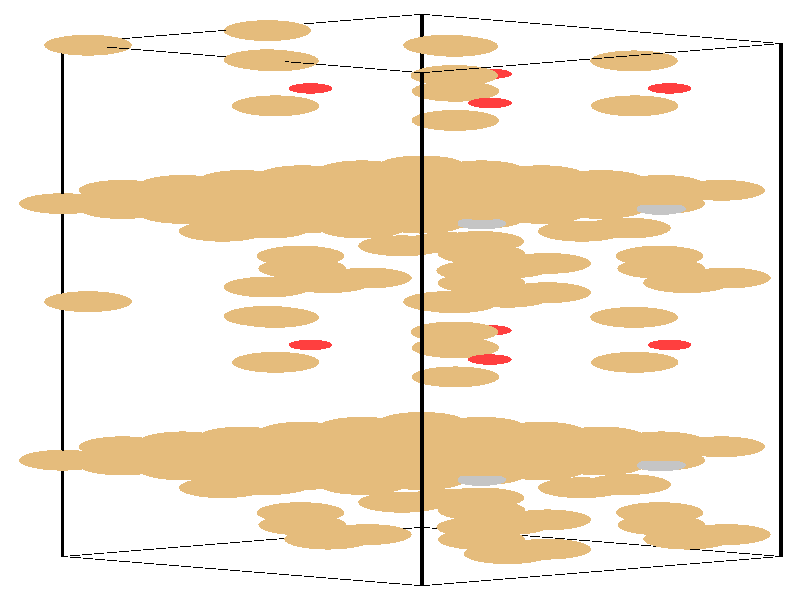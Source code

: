 #include "colors.inc"
#include "finish.inc"

global_settings {assumed_gamma 1 max_trace_level 6}
background {color White}
camera {orthographic
  right -24.13*x up 76.08*y
  direction 1.00*z
  location <0,0,50.00> look_at <0,0,0>}
light_source {<  2.00,   3.00,  40.00> color White
  area_light <0.70, 0, 0>, <0, 0.70, 0>, 3, 3
  adaptive 1 jitter}

#declare simple = finish {phong 0.7}
#declare pale = finish {ambient .5 diffuse .85 roughness .001 specular 0.200 }
#declare intermediate = finish {ambient 0.3 diffuse 0.6 specular 0.10 roughness 0.04 }
#declare vmd = finish {ambient .0 diffuse .65 phong 0.1 phong_size 40. specular 0.500 }
#declare jmol = finish {ambient .2 diffuse .6 specular 1 roughness .001 metallic}
#declare ase2 = finish {ambient 0.05 brilliance 3 diffuse 0.6 metallic specular 0.70 roughness 0.04 reflection 0.15}
#declare ase3 = finish {ambient .15 brilliance 2 diffuse .6 metallic specular 1. roughness .001 reflection .0}
#declare glass = finish {ambient .05 diffuse .3 specular 1. roughness .001}
#declare glass2 = finish {ambient .0 diffuse .3 specular 1. reflection .25 roughness .001}
#declare Rcell = 0.050;
#declare Rbond = 0.100;

#macro atom(LOC, R, COL, TRANS, FIN)
  sphere{LOC, R texture{pigment{color COL transmit TRANS} finish{FIN}}}
#end
#macro constrain(LOC, R, COL, TRANS FIN)
union{torus{R, Rcell rotate 45*z texture{pigment{color COL transmit TRANS} finish{FIN}}}
      torus{R, Rcell rotate -45*z texture{pigment{color COL transmit TRANS} finish{FIN}}}
      translate LOC}
#end

cylinder {<-10.17, -32.52, -33.83>, <  0.66, -36.23, -23.65>, Rcell pigment {Black}}
cylinder {<  0.66, -28.82, -44.00>, < 11.49, -32.52, -33.83>, Rcell pigment {Black}}
cylinder {<  0.66,  36.23, -20.33>, < 11.49,  32.52, -10.15>, Rcell pigment {Black}}
cylinder {<-10.17,  32.52, -10.15>, <  0.66,  28.82,   0.03>, Rcell pigment {Black}}
cylinder {<-10.17, -32.52, -33.83>, <  0.66, -28.82, -44.00>, Rcell pigment {Black}}
cylinder {<  0.66, -36.23, -23.65>, < 11.49, -32.52, -33.83>, Rcell pigment {Black}}
cylinder {<  0.66,  28.82,   0.03>, < 11.49,  32.52, -10.15>, Rcell pigment {Black}}
cylinder {<-10.17,  32.52, -10.15>, <  0.66,  36.23, -20.33>, Rcell pigment {Black}}
cylinder {<-10.17, -32.52, -33.83>, <-10.17,  32.52, -10.15>, Rcell pigment {Black}}
cylinder {<  0.66, -36.23, -23.65>, <  0.66,  28.82,   0.03>, Rcell pigment {Black}}
cylinder {< 11.49, -32.52, -33.83>, < 11.49,  32.52, -10.15>, Rcell pigment {Black}}
cylinder {<  0.66, -28.82, -44.00>, <  0.66,  36.23, -20.33>, Rcell pigment {Black}}
atom(<-10.17, -20.31, -29.38>, 1.32, rgb <0.78, 0.50, 0.20>, 0.0, ase3) // #0 
atom(< -8.37, -20.92, -27.68>, 1.32, rgb <0.78, 0.50, 0.20>, 0.0, ase3) // #1 
atom(< -6.56, -21.54, -25.99>, 1.32, rgb <0.78, 0.50, 0.20>, 0.0, ase3) // #2 
atom(< -8.37, -19.69, -31.08>, 1.32, rgb <0.78, 0.50, 0.20>, 0.0, ase3) // #3 
atom(< -6.56, -20.31, -29.38>, 1.32, rgb <0.78, 0.50, 0.20>, 0.0, ase3) // #4 
atom(< -4.76, -20.92, -27.68>, 1.32, rgb <0.78, 0.50, 0.20>, 0.0, ase3) // #5 
atom(< -6.56, -19.07, -32.77>, 1.32, rgb <0.78, 0.50, 0.20>, 0.0, ase3) // #6 
atom(< -4.76, -19.69, -31.08>, 1.32, rgb <0.78, 0.50, 0.20>, 0.0, ase3) // #7 
atom(< -2.95, -20.31, -29.38>, 1.32, rgb <0.78, 0.50, 0.20>, 0.0, ase3) // #8 
atom(< -8.37, -18.61, -28.76>, 1.32, rgb <0.78, 0.50, 0.20>, 0.0, ase3) // #9 
atom(< -6.56, -19.23, -27.07>, 1.32, rgb <0.78, 0.50, 0.20>, 0.0, ase3) // #10 
atom(< -4.76, -19.85, -25.37>, 1.32, rgb <0.78, 0.50, 0.20>, 0.0, ase3) // #11 
atom(< -6.56, -17.99, -30.46>, 1.32, rgb <0.78, 0.50, 0.20>, 0.0, ase3) // #12 
atom(< -4.76, -18.61, -28.76>, 1.32, rgb <0.78, 0.50, 0.20>, 0.0, ase3) // #13 
atom(< -2.95, -19.23, -27.07>, 1.32, rgb <0.78, 0.50, 0.20>, 0.0, ase3) // #14 
atom(< -4.76, -17.38, -32.15>, 1.32, rgb <0.78, 0.50, 0.20>, 0.0, ase3) // #15 
atom(< -2.95, -17.99, -30.46>, 1.32, rgb <0.78, 0.50, 0.20>, 0.0, ase3) // #16 
atom(< -1.14, -18.61, -28.76>, 1.32, rgb <0.78, 0.50, 0.20>, 0.0, ase3) // #17 
atom(< -3.77,  -2.20, -20.31>, 1.32, rgb <0.78, 0.50, 0.20>, 0.0, ase3) // #18 
atom(<  3.24,   0.35, -18.38>, 1.32, rgb <0.78, 0.50, 0.20>, 0.0, ase3) // #19 
atom(<  1.42,  -0.21, -21.92>, 1.32, rgb <0.78, 0.50, 0.20>, 0.0, ase3) // #20 
atom(<  1.43,  10.97, -27.36>, 1.32, rgb <0.78, 0.50, 0.20>, 0.0, ase3) // #21 
atom(< -5.35,   8.72, -15.12>, 1.32, rgb <0.78, 0.50, 0.20>, 0.0, ase3) // #22 
atom(< -2.95,   4.00, -16.84>, 1.32, rgb <0.78, 0.50, 0.20>, 0.0, ase3) // #23 
atom(< -0.97,   2.79, -19.34>, 1.32, rgb <0.78, 0.50, 0.20>, 0.0, ase3) // #24 
atom(<  7.83,   5.57, -20.84>, 1.32, rgb <0.78, 0.50, 0.20>, 0.0, ase3) // #25 
atom(< -3.75,  -7.90, -20.56>, 1.32, rgb <0.78, 0.50, 0.20>, 0.0, ase3) // #26 
atom(<  2.71,  -7.55, -19.38>, 0.66, rgb <1.00, 0.05, 0.05>, 0.0, ase3) // #27 
atom(< -2.97, -20.96, -27.19>, 0.76, rgb <0.56, 0.56, 0.56>, 0.0, ase3) // #28 
atom(<-10.17,  12.22, -17.54>, 1.32, rgb <0.78, 0.50, 0.20>, 0.0, ase3) // #29 
atom(< -8.37,  11.60, -15.85>, 1.32, rgb <0.78, 0.50, 0.20>, 0.0, ase3) // #30 
atom(< -6.56,  10.98, -14.15>, 1.32, rgb <0.78, 0.50, 0.20>, 0.0, ase3) // #31 
atom(< -8.37,  12.83, -19.24>, 1.32, rgb <0.78, 0.50, 0.20>, 0.0, ase3) // #32 
atom(< -6.56,  12.22, -17.54>, 1.32, rgb <0.78, 0.50, 0.20>, 0.0, ase3) // #33 
atom(< -4.76,  11.60, -15.85>, 1.32, rgb <0.78, 0.50, 0.20>, 0.0, ase3) // #34 
atom(< -6.56,  13.45, -20.93>, 1.32, rgb <0.78, 0.50, 0.20>, 0.0, ase3) // #35 
atom(< -4.76,  12.83, -19.24>, 1.32, rgb <0.78, 0.50, 0.20>, 0.0, ase3) // #36 
atom(< -2.95,  12.22, -17.54>, 1.32, rgb <0.78, 0.50, 0.20>, 0.0, ase3) // #37 
atom(< -8.37,  13.91, -16.92>, 1.32, rgb <0.78, 0.50, 0.20>, 0.0, ase3) // #38 
atom(< -6.56,  13.29, -15.23>, 1.32, rgb <0.78, 0.50, 0.20>, 0.0, ase3) // #39 
atom(< -4.76,  12.68, -13.53>, 1.32, rgb <0.78, 0.50, 0.20>, 0.0, ase3) // #40 
atom(< -6.56,  14.53, -18.62>, 1.32, rgb <0.78, 0.50, 0.20>, 0.0, ase3) // #41 
atom(< -4.76,  13.91, -16.92>, 1.32, rgb <0.78, 0.50, 0.20>, 0.0, ase3) // #42 
atom(< -2.95,  13.29, -15.23>, 1.32, rgb <0.78, 0.50, 0.20>, 0.0, ase3) // #43 
atom(< -4.76,  15.15, -20.32>, 1.32, rgb <0.78, 0.50, 0.20>, 0.0, ase3) // #44 
atom(< -2.95,  14.53, -18.62>, 1.32, rgb <0.78, 0.50, 0.20>, 0.0, ase3) // #45 
atom(< -1.14,  13.91, -16.92>, 1.32, rgb <0.78, 0.50, 0.20>, 0.0, ase3) // #46 
atom(< -3.77,  30.32,  -8.47>, 1.32, rgb <0.78, 0.50, 0.20>, 0.0, ase3) // #47 
atom(<  3.24, -32.17, -30.22>, 1.32, rgb <0.78, 0.50, 0.20>, 0.0, ase3) // #48 
atom(<  1.42,  32.31, -10.08>, 1.32, rgb <0.78, 0.50, 0.20>, 0.0, ase3) // #49 
atom(<  1.43, -21.55, -39.20>, 1.32, rgb <0.78, 0.50, 0.20>, 0.0, ase3) // #50 
atom(< -5.35, -23.80, -26.96>, 1.32, rgb <0.78, 0.50, 0.20>, 0.0, ase3) // #51 
atom(< -2.95, -28.52, -28.68>, 1.32, rgb <0.78, 0.50, 0.20>, 0.0, ase3) // #52 
atom(< -0.97, -29.74, -31.18>, 1.32, rgb <0.78, 0.50, 0.20>, 0.0, ase3) // #53 
atom(<  7.83, -26.96, -32.68>, 1.32, rgb <0.78, 0.50, 0.20>, 0.0, ase3) // #54 
atom(< -3.75,  24.62,  -8.72>, 1.32, rgb <0.78, 0.50, 0.20>, 0.0, ase3) // #55 
atom(<  2.71,  24.98,  -7.54>, 0.66, rgb <1.00, 0.05, 0.05>, 0.0, ase3) // #56 
atom(< -2.97,  11.56, -15.36>, 0.76, rgb <0.56, 0.56, 0.56>, 0.0, ase3) // #57 
atom(< -4.76, -18.45, -34.47>, 1.32, rgb <0.78, 0.50, 0.20>, 0.0, ase3) // #58 
atom(< -2.95, -19.07, -32.77>, 1.32, rgb <0.78, 0.50, 0.20>, 0.0, ase3) // #59 
atom(< -1.15, -19.69, -31.08>, 1.32, rgb <0.78, 0.50, 0.20>, 0.0, ase3) // #60 
atom(< -2.95, -17.84, -36.16>, 1.32, rgb <0.78, 0.50, 0.20>, 0.0, ase3) // #61 
atom(< -1.15, -18.45, -34.47>, 1.32, rgb <0.78, 0.50, 0.20>, 0.0, ase3) // #62 
atom(<  0.66, -19.07, -32.77>, 1.32, rgb <0.78, 0.50, 0.20>, 0.0, ase3) // #63 
atom(< -1.15, -17.22, -37.86>, 1.32, rgb <0.78, 0.50, 0.20>, 0.0, ase3) // #64 
atom(<  0.66, -17.84, -36.16>, 1.32, rgb <0.78, 0.50, 0.20>, 0.0, ase3) // #65 
atom(<  2.46, -18.45, -34.47>, 1.32, rgb <0.78, 0.50, 0.20>, 0.0, ase3) // #66 
atom(< -2.95, -16.76, -33.85>, 1.32, rgb <0.78, 0.50, 0.20>, 0.0, ase3) // #67 
atom(< -1.15, -17.38, -32.15>, 1.32, rgb <0.78, 0.50, 0.20>, 0.0, ase3) // #68 
atom(<  0.66, -17.99, -30.46>, 1.32, rgb <0.78, 0.50, 0.20>, 0.0, ase3) // #69 
atom(< -1.15, -16.14, -35.55>, 1.32, rgb <0.78, 0.50, 0.20>, 0.0, ase3) // #70 
atom(<  0.66, -16.76, -33.85>, 1.32, rgb <0.78, 0.50, 0.20>, 0.0, ase3) // #71 
atom(<  2.46, -17.38, -32.15>, 1.32, rgb <0.78, 0.50, 0.20>, 0.0, ase3) // #72 
atom(<  0.66, -15.52, -37.24>, 1.32, rgb <0.78, 0.50, 0.20>, 0.0, ase3) // #73 
atom(<  2.46, -16.14, -35.55>, 1.32, rgb <0.78, 0.50, 0.20>, 0.0, ase3) // #74 
atom(<  4.27, -16.76, -33.85>, 1.32, rgb <0.78, 0.50, 0.20>, 0.0, ase3) // #75 
atom(<  1.64,  -0.35, -25.40>, 1.32, rgb <0.78, 0.50, 0.20>, 0.0, ase3) // #76 
atom(<  8.66,   2.20, -23.47>, 1.32, rgb <0.78, 0.50, 0.20>, 0.0, ase3) // #77 
atom(< -4.00,  -2.07, -16.83>, 1.32, rgb <0.78, 0.50, 0.20>, 0.0, ase3) // #78 
atom(< -3.98,   9.12, -22.27>, 1.32, rgb <0.78, 0.50, 0.20>, 0.0, ase3) // #79 
atom(<  0.06,  10.57, -20.21>, 1.32, rgb <0.78, 0.50, 0.20>, 0.0, ase3) // #80 
atom(<  2.46,   5.86, -21.93>, 1.32, rgb <0.78, 0.50, 0.20>, 0.0, ase3) // #81 
atom(<  4.44,   4.64, -24.43>, 1.32, rgb <0.78, 0.50, 0.20>, 0.0, ase3) // #82 
atom(<  2.42,   3.72, -15.75>, 1.32, rgb <0.78, 0.50, 0.20>, 0.0, ase3) // #83 
atom(<  1.67,  -6.05, -25.65>, 1.32, rgb <0.78, 0.50, 0.20>, 0.0, ase3) // #84 
atom(<  8.13,  -5.70, -24.47>, 0.66, rgb <1.00, 0.05, 0.05>, 0.0, ase3) // #85 
atom(<  2.45, -19.11, -32.28>, 0.76, rgb <0.56, 0.56, 0.56>, 0.0, ase3) // #86 
atom(< -4.76,  14.07, -22.63>, 1.32, rgb <0.78, 0.50, 0.20>, 0.0, ase3) // #87 
atom(< -2.95,  13.45, -20.93>, 1.32, rgb <0.78, 0.50, 0.20>, 0.0, ase3) // #88 
atom(< -1.15,  12.83, -19.24>, 1.32, rgb <0.78, 0.50, 0.20>, 0.0, ase3) // #89 
atom(< -2.95,  14.69, -24.33>, 1.32, rgb <0.78, 0.50, 0.20>, 0.0, ase3) // #90 
atom(< -1.15,  14.07, -22.63>, 1.32, rgb <0.78, 0.50, 0.20>, 0.0, ase3) // #91 
atom(<  0.66,  13.45, -20.93>, 1.32, rgb <0.78, 0.50, 0.20>, 0.0, ase3) // #92 
atom(< -1.15,  15.30, -26.02>, 1.32, rgb <0.78, 0.50, 0.20>, 0.0, ase3) // #93 
atom(<  0.66,  14.69, -24.33>, 1.32, rgb <0.78, 0.50, 0.20>, 0.0, ase3) // #94 
atom(<  2.46,  14.07, -22.63>, 1.32, rgb <0.78, 0.50, 0.20>, 0.0, ase3) // #95 
atom(< -2.95,  15.76, -22.01>, 1.32, rgb <0.78, 0.50, 0.20>, 0.0, ase3) // #96 
atom(< -1.15,  15.15, -20.32>, 1.32, rgb <0.78, 0.50, 0.20>, 0.0, ase3) // #97 
atom(<  0.66,  14.53, -18.62>, 1.32, rgb <0.78, 0.50, 0.20>, 0.0, ase3) // #98 
atom(< -1.15,  16.38, -23.71>, 1.32, rgb <0.78, 0.50, 0.20>, 0.0, ase3) // #99 
atom(<  0.66,  15.76, -22.01>, 1.32, rgb <0.78, 0.50, 0.20>, 0.0, ase3) // #100 
atom(<  2.46,  15.15, -20.32>, 1.32, rgb <0.78, 0.50, 0.20>, 0.0, ase3) // #101 
atom(<  0.66,  17.00, -25.41>, 1.32, rgb <0.78, 0.50, 0.20>, 0.0, ase3) // #102 
atom(<  2.46,  16.38, -23.71>, 1.32, rgb <0.78, 0.50, 0.20>, 0.0, ase3) // #103 
atom(<  4.27,  15.76, -22.01>, 1.32, rgb <0.78, 0.50, 0.20>, 0.0, ase3) // #104 
atom(<  1.64,  32.17, -13.56>, 1.32, rgb <0.78, 0.50, 0.20>, 0.0, ase3) // #105 
atom(<  8.66, -30.32, -35.31>, 1.32, rgb <0.78, 0.50, 0.20>, 0.0, ase3) // #106 
atom(< -4.00,  30.46,  -4.99>, 1.32, rgb <0.78, 0.50, 0.20>, 0.0, ase3) // #107 
atom(< -3.98, -23.40, -34.11>, 1.32, rgb <0.78, 0.50, 0.20>, 0.0, ase3) // #108 
atom(<  0.06, -21.95, -32.04>, 1.32, rgb <0.78, 0.50, 0.20>, 0.0, ase3) // #109 
atom(<  2.46, -26.67, -33.77>, 1.32, rgb <0.78, 0.50, 0.20>, 0.0, ase3) // #110 
atom(<  4.44, -27.88, -36.27>, 1.32, rgb <0.78, 0.50, 0.20>, 0.0, ase3) // #111 
atom(<  2.42, -28.81, -27.59>, 1.32, rgb <0.78, 0.50, 0.20>, 0.0, ase3) // #112 
atom(<  1.67,  26.47, -13.81>, 1.32, rgb <0.78, 0.50, 0.20>, 0.0, ase3) // #113 
atom(<  8.13,  26.83, -12.63>, 0.66, rgb <1.00, 0.05, 0.05>, 0.0, ase3) // #114 
atom(<  2.45,  13.42, -20.44>, 0.76, rgb <0.56, 0.56, 0.56>, 0.0, ase3) // #115 
atom(< -4.76, -22.16, -24.29>, 1.32, rgb <0.78, 0.50, 0.20>, 0.0, ase3) // #116 
atom(< -2.95, -22.78, -22.59>, 1.32, rgb <0.78, 0.50, 0.20>, 0.0, ase3) // #117 
atom(< -1.14, -23.39, -20.90>, 1.32, rgb <0.78, 0.50, 0.20>, 0.0, ase3) // #118 
atom(< -2.95, -21.54, -25.99>, 1.32, rgb <0.78, 0.50, 0.20>, 0.0, ase3) // #119 
atom(< -1.15, -22.16, -24.29>, 1.32, rgb <0.78, 0.50, 0.20>, 0.0, ase3) // #120 
atom(<  0.66, -22.78, -22.59>, 1.32, rgb <0.78, 0.50, 0.20>, 0.0, ase3) // #121 
atom(< -1.15, -20.92, -27.68>, 1.32, rgb <0.78, 0.50, 0.20>, 0.0, ase3) // #122 
atom(<  0.66, -21.54, -25.99>, 1.32, rgb <0.78, 0.50, 0.20>, 0.0, ase3) // #123 
atom(<  2.46, -22.16, -24.29>, 1.32, rgb <0.78, 0.50, 0.20>, 0.0, ase3) // #124 
atom(< -2.95, -20.46, -23.67>, 1.32, rgb <0.78, 0.50, 0.20>, 0.0, ase3) // #125 
atom(< -1.15, -21.08, -21.98>, 1.32, rgb <0.78, 0.50, 0.20>, 0.0, ase3) // #126 
atom(<  0.66, -21.70, -20.28>, 1.32, rgb <0.78, 0.50, 0.20>, 0.0, ase3) // #127 
atom(< -1.15, -19.85, -25.37>, 1.32, rgb <0.78, 0.50, 0.20>, 0.0, ase3) // #128 
atom(<  0.66, -20.46, -23.67>, 1.32, rgb <0.78, 0.50, 0.20>, 0.0, ase3) // #129 
atom(<  2.46, -21.08, -21.98>, 1.32, rgb <0.78, 0.50, 0.20>, 0.0, ase3) // #130 
atom(<  0.66, -19.23, -27.07>, 1.32, rgb <0.78, 0.50, 0.20>, 0.0, ase3) // #131 
atom(<  2.46, -19.85, -25.37>, 1.32, rgb <0.78, 0.50, 0.20>, 0.0, ase3) // #132 
atom(<  4.27, -20.46, -23.67>, 1.32, rgb <0.78, 0.50, 0.20>, 0.0, ase3) // #133 
atom(<  1.64,  -4.05, -15.22>, 1.32, rgb <0.78, 0.50, 0.20>, 0.0, ase3) // #134 
atom(< -2.17,   2.20, -23.47>, 1.32, rgb <0.78, 0.50, 0.20>, 0.0, ase3) // #135 
atom(< -4.00,   1.64, -27.00>, 1.32, rgb <0.78, 0.50, 0.20>, 0.0, ase3) // #136 
atom(<  6.85,   9.12, -22.27>, 1.32, rgb <0.78, 0.50, 0.20>, 0.0, ase3) // #137 
atom(<  0.06,   6.87, -10.03>, 1.32, rgb <0.78, 0.50, 0.20>, 0.0, ase3) // #138 
atom(<  2.46,   2.15, -11.76>, 1.32, rgb <0.78, 0.50, 0.20>, 0.0, ase3) // #139 
atom(<  4.44,   0.93, -14.25>, 1.32, rgb <0.78, 0.50, 0.20>, 0.0, ase3) // #140 
atom(<  2.42,   7.42, -25.93>, 1.32, rgb <0.78, 0.50, 0.20>, 0.0, ase3) // #141 
atom(<  1.67,  -9.75, -15.47>, 1.32, rgb <0.78, 0.50, 0.20>, 0.0, ase3) // #142 
atom(< -2.70,  -5.70, -24.47>, 0.66, rgb <1.00, 0.05, 0.05>, 0.0, ase3) // #143 
atom(<  2.45, -22.81, -22.10>, 0.76, rgb <0.56, 0.56, 0.56>, 0.0, ase3) // #144 
atom(< -4.76,  10.36, -12.45>, 1.32, rgb <0.78, 0.50, 0.20>, 0.0, ase3) // #145 
atom(< -2.95,   9.75, -10.76>, 1.32, rgb <0.78, 0.50, 0.20>, 0.0, ase3) // #146 
atom(< -1.14,   9.13,  -9.06>, 1.32, rgb <0.78, 0.50, 0.20>, 0.0, ase3) // #147 
atom(< -2.95,  10.98, -14.15>, 1.32, rgb <0.78, 0.50, 0.20>, 0.0, ase3) // #148 
atom(< -1.15,  10.36, -12.45>, 1.32, rgb <0.78, 0.50, 0.20>, 0.0, ase3) // #149 
atom(<  0.66,   9.75, -10.76>, 1.32, rgb <0.78, 0.50, 0.20>, 0.0, ase3) // #150 
atom(< -1.15,  11.60, -15.85>, 1.32, rgb <0.78, 0.50, 0.20>, 0.0, ase3) // #151 
atom(<  0.66,  10.98, -14.15>, 1.32, rgb <0.78, 0.50, 0.20>, 0.0, ase3) // #152 
atom(<  2.46,  10.36, -12.45>, 1.32, rgb <0.78, 0.50, 0.20>, 0.0, ase3) // #153 
atom(< -2.95,  12.06, -11.84>, 1.32, rgb <0.78, 0.50, 0.20>, 0.0, ase3) // #154 
atom(< -1.15,  11.44, -10.14>, 1.32, rgb <0.78, 0.50, 0.20>, 0.0, ase3) // #155 
atom(<  0.66,  10.83,  -8.44>, 1.32, rgb <0.78, 0.50, 0.20>, 0.0, ase3) // #156 
atom(< -1.15,  12.68, -13.53>, 1.32, rgb <0.78, 0.50, 0.20>, 0.0, ase3) // #157 
atom(<  0.66,  12.06, -11.84>, 1.32, rgb <0.78, 0.50, 0.20>, 0.0, ase3) // #158 
atom(<  2.46,  11.44, -10.14>, 1.32, rgb <0.78, 0.50, 0.20>, 0.0, ase3) // #159 
atom(<  0.66,  13.29, -15.23>, 1.32, rgb <0.78, 0.50, 0.20>, 0.0, ase3) // #160 
atom(<  2.46,  12.68, -13.53>, 1.32, rgb <0.78, 0.50, 0.20>, 0.0, ase3) // #161 
atom(<  4.27,  12.06, -11.84>, 1.32, rgb <0.78, 0.50, 0.20>, 0.0, ase3) // #162 
atom(<  1.64,  28.47,  -3.39>, 1.32, rgb <0.78, 0.50, 0.20>, 0.0, ase3) // #163 
atom(< -2.17, -30.32, -35.31>, 1.32, rgb <0.78, 0.50, 0.20>, 0.0, ase3) // #164 
atom(< -4.00,  34.16, -15.17>, 1.32, rgb <0.78, 0.50, 0.20>, 0.0, ase3) // #165 
atom(<  6.85, -23.40, -34.11>, 1.32, rgb <0.78, 0.50, 0.20>, 0.0, ase3) // #166 
atom(<  0.06, -25.65, -21.87>, 1.32, rgb <0.78, 0.50, 0.20>, 0.0, ase3) // #167 
atom(<  2.46, -30.37, -23.59>, 1.32, rgb <0.78, 0.50, 0.20>, 0.0, ase3) // #168 
atom(<  4.44, -31.59, -26.09>, 1.32, rgb <0.78, 0.50, 0.20>, 0.0, ase3) // #169 
atom(<  2.42, -25.10, -37.77>, 1.32, rgb <0.78, 0.50, 0.20>, 0.0, ase3) // #170 
atom(<  1.67,  22.77,  -3.63>, 1.32, rgb <0.78, 0.50, 0.20>, 0.0, ase3) // #171 
atom(< -2.70,  26.83, -12.63>, 0.66, rgb <1.00, 0.05, 0.05>, 0.0, ase3) // #172 
atom(<  2.45,   9.71, -10.27>, 0.76, rgb <0.56, 0.56, 0.56>, 0.0, ase3) // #173 
atom(<  0.66, -20.31, -29.38>, 1.32, rgb <0.78, 0.50, 0.20>, 0.0, ase3) // #174 
atom(<  2.46, -20.92, -27.68>, 1.32, rgb <0.78, 0.50, 0.20>, 0.0, ase3) // #175 
atom(<  4.27, -21.54, -25.99>, 1.32, rgb <0.78, 0.50, 0.20>, 0.0, ase3) // #176 
atom(<  2.46, -19.69, -31.08>, 1.32, rgb <0.78, 0.50, 0.20>, 0.0, ase3) // #177 
atom(<  4.27, -20.31, -29.38>, 1.32, rgb <0.78, 0.50, 0.20>, 0.0, ase3) // #178 
atom(<  6.07, -20.92, -27.68>, 1.32, rgb <0.78, 0.50, 0.20>, 0.0, ase3) // #179 
atom(<  4.27, -19.07, -32.77>, 1.32, rgb <0.78, 0.50, 0.20>, 0.0, ase3) // #180 
atom(<  6.07, -19.69, -31.08>, 1.32, rgb <0.78, 0.50, 0.20>, 0.0, ase3) // #181 
atom(<  7.88, -20.31, -29.38>, 1.32, rgb <0.78, 0.50, 0.20>, 0.0, ase3) // #182 
atom(<  2.46, -18.61, -28.76>, 1.32, rgb <0.78, 0.50, 0.20>, 0.0, ase3) // #183 
atom(<  4.27, -19.23, -27.07>, 1.32, rgb <0.78, 0.50, 0.20>, 0.0, ase3) // #184 
atom(<  6.07, -19.85, -25.37>, 1.32, rgb <0.78, 0.50, 0.20>, 0.0, ase3) // #185 
atom(<  4.27, -17.99, -30.46>, 1.32, rgb <0.78, 0.50, 0.20>, 0.0, ase3) // #186 
atom(<  6.07, -18.61, -28.76>, 1.32, rgb <0.78, 0.50, 0.20>, 0.0, ase3) // #187 
atom(<  7.88, -19.23, -27.07>, 1.32, rgb <0.78, 0.50, 0.20>, 0.0, ase3) // #188 
atom(<  6.07, -17.38, -32.15>, 1.32, rgb <0.78, 0.50, 0.20>, 0.0, ase3) // #189 
atom(<  7.88, -17.99, -30.46>, 1.32, rgb <0.78, 0.50, 0.20>, 0.0, ase3) // #190 
atom(<  9.69, -18.61, -28.76>, 1.32, rgb <0.78, 0.50, 0.20>, 0.0, ase3) // #191 
atom(<  7.06,  -2.20, -20.31>, 1.32, rgb <0.78, 0.50, 0.20>, 0.0, ase3) // #192 
atom(<  3.24,   4.06, -28.56>, 1.32, rgb <0.78, 0.50, 0.20>, 0.0, ase3) // #193 
atom(< -9.41,  -0.21, -21.92>, 1.32, rgb <0.78, 0.50, 0.20>, 0.0, ase3) // #194 
atom(<  1.43,   7.27, -17.18>, 1.32, rgb <0.78, 0.50, 0.20>, 0.0, ase3) // #195 
atom(<  5.48,   8.72, -15.12>, 1.32, rgb <0.78, 0.50, 0.20>, 0.0, ase3) // #196 
atom(<  7.88,   4.00, -16.84>, 1.32, rgb <0.78, 0.50, 0.20>, 0.0, ase3) // #197 
atom(<  9.86,   2.79, -19.34>, 1.32, rgb <0.78, 0.50, 0.20>, 0.0, ase3) // #198 
atom(< -3.00,   5.57, -20.84>, 1.32, rgb <0.78, 0.50, 0.20>, 0.0, ase3) // #199 
atom(<  7.08,  -7.90, -20.56>, 1.32, rgb <0.78, 0.50, 0.20>, 0.0, ase3) // #200 
atom(<  2.71,  -3.84, -29.55>, 0.66, rgb <1.00, 0.05, 0.05>, 0.0, ase3) // #201 
atom(<  7.86, -20.96, -27.19>, 0.76, rgb <0.56, 0.56, 0.56>, 0.0, ase3) // #202 
atom(<  0.66,  12.22, -17.54>, 1.32, rgb <0.78, 0.50, 0.20>, 0.0, ase3) // #203 
atom(<  2.46,  11.60, -15.85>, 1.32, rgb <0.78, 0.50, 0.20>, 0.0, ase3) // #204 
atom(<  4.27,  10.98, -14.15>, 1.32, rgb <0.78, 0.50, 0.20>, 0.0, ase3) // #205 
atom(<  2.46,  12.83, -19.24>, 1.32, rgb <0.78, 0.50, 0.20>, 0.0, ase3) // #206 
atom(<  4.27,  12.22, -17.54>, 1.32, rgb <0.78, 0.50, 0.20>, 0.0, ase3) // #207 
atom(<  6.07,  11.60, -15.85>, 1.32, rgb <0.78, 0.50, 0.20>, 0.0, ase3) // #208 
atom(<  4.27,  13.45, -20.93>, 1.32, rgb <0.78, 0.50, 0.20>, 0.0, ase3) // #209 
atom(<  6.07,  12.83, -19.24>, 1.32, rgb <0.78, 0.50, 0.20>, 0.0, ase3) // #210 
atom(<  7.88,  12.22, -17.54>, 1.32, rgb <0.78, 0.50, 0.20>, 0.0, ase3) // #211 
atom(<  2.46,  13.91, -16.92>, 1.32, rgb <0.78, 0.50, 0.20>, 0.0, ase3) // #212 
atom(<  4.27,  13.29, -15.23>, 1.32, rgb <0.78, 0.50, 0.20>, 0.0, ase3) // #213 
atom(<  6.07,  12.68, -13.53>, 1.32, rgb <0.78, 0.50, 0.20>, 0.0, ase3) // #214 
atom(<  4.27,  14.53, -18.62>, 1.32, rgb <0.78, 0.50, 0.20>, 0.0, ase3) // #215 
atom(<  6.07,  13.91, -16.92>, 1.32, rgb <0.78, 0.50, 0.20>, 0.0, ase3) // #216 
atom(<  7.88,  13.29, -15.23>, 1.32, rgb <0.78, 0.50, 0.20>, 0.0, ase3) // #217 
atom(<  6.07,  15.15, -20.32>, 1.32, rgb <0.78, 0.50, 0.20>, 0.0, ase3) // #218 
atom(<  7.88,  14.53, -18.62>, 1.32, rgb <0.78, 0.50, 0.20>, 0.0, ase3) // #219 
atom(<  9.69,  13.91, -16.92>, 1.32, rgb <0.78, 0.50, 0.20>, 0.0, ase3) // #220 
atom(<  7.06,  30.32,  -8.47>, 1.32, rgb <0.78, 0.50, 0.20>, 0.0, ase3) // #221 
atom(<  3.24, -28.47, -40.40>, 1.32, rgb <0.78, 0.50, 0.20>, 0.0, ase3) // #222 
atom(< -9.41,  32.31, -10.08>, 1.32, rgb <0.78, 0.50, 0.20>, 0.0, ase3) // #223 
atom(<  1.43, -25.26, -29.02>, 1.32, rgb <0.78, 0.50, 0.20>, 0.0, ase3) // #224 
atom(<  5.48, -23.80, -26.96>, 1.32, rgb <0.78, 0.50, 0.20>, 0.0, ase3) // #225 
atom(<  7.88, -28.52, -28.68>, 1.32, rgb <0.78, 0.50, 0.20>, 0.0, ase3) // #226 
atom(<  9.86, -29.74, -31.18>, 1.32, rgb <0.78, 0.50, 0.20>, 0.0, ase3) // #227 
atom(< -3.00, -26.96, -32.68>, 1.32, rgb <0.78, 0.50, 0.20>, 0.0, ase3) // #228 
atom(<  7.08,  24.62,  -8.72>, 1.32, rgb <0.78, 0.50, 0.20>, 0.0, ase3) // #229 
atom(<  2.71,  28.68, -17.72>, 0.66, rgb <1.00, 0.05, 0.05>, 0.0, ase3) // #230 
atom(<  7.86,  11.56, -15.36>, 0.76, rgb <0.56, 0.56, 0.56>, 0.0, ase3) // #231 
